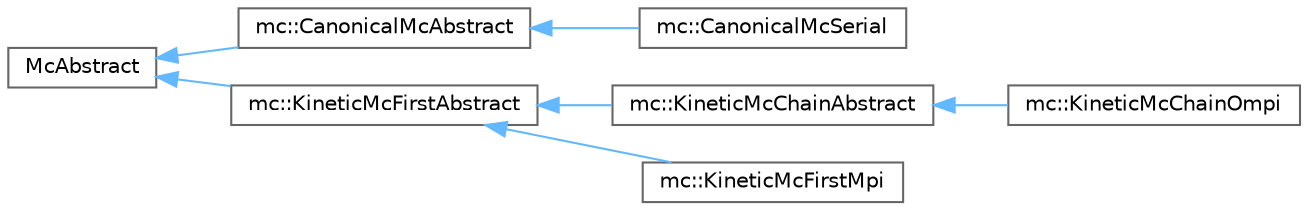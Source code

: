 digraph "Graphical Class Hierarchy"
{
 // LATEX_PDF_SIZE
  bgcolor="transparent";
  edge [fontname=Helvetica,fontsize=10,labelfontname=Helvetica,labelfontsize=10];
  node [fontname=Helvetica,fontsize=10,shape=box,height=0.2,width=0.4];
  rankdir="LR";
  Node0 [id="Node000000",label="McAbstract",height=0.2,width=0.4,color="grey40", fillcolor="white", style="filled",URL="$classMcAbstract.html",tooltip=" "];
  Node0 -> Node1 [id="edge1_Node000000_Node000001",dir="back",color="steelblue1",style="solid",tooltip=" "];
  Node1 [id="Node000001",label="mc::CanonicalMcAbstract",height=0.2,width=0.4,color="grey40", fillcolor="white", style="filled",URL="$classmc_1_1CanonicalMcAbstract.html",tooltip=" "];
  Node1 -> Node2 [id="edge2_Node000001_Node000002",dir="back",color="steelblue1",style="solid",tooltip=" "];
  Node2 [id="Node000002",label="mc::CanonicalMcSerial",height=0.2,width=0.4,color="grey40", fillcolor="white", style="filled",URL="$classmc_1_1CanonicalMcSerial.html",tooltip=" "];
  Node0 -> Node3 [id="edge3_Node000000_Node000003",dir="back",color="steelblue1",style="solid",tooltip=" "];
  Node3 [id="Node000003",label="mc::KineticMcFirstAbstract",height=0.2,width=0.4,color="grey40", fillcolor="white", style="filled",URL="$classmc_1_1KineticMcFirstAbstract.html",tooltip=" "];
  Node3 -> Node4 [id="edge4_Node000003_Node000004",dir="back",color="steelblue1",style="solid",tooltip=" "];
  Node4 [id="Node000004",label="mc::KineticMcChainAbstract",height=0.2,width=0.4,color="grey40", fillcolor="white", style="filled",URL="$classmc_1_1KineticMcChainAbstract.html",tooltip="Abstract class for Kinetic Monte Carlo Simulation."];
  Node4 -> Node5 [id="edge5_Node000004_Node000005",dir="back",color="steelblue1",style="solid",tooltip=" "];
  Node5 [id="Node000005",label="mc::KineticMcChainOmpi",height=0.2,width=0.4,color="grey40", fillcolor="white", style="filled",URL="$classmc_1_1KineticMcChainOmpi.html",tooltip=" "];
  Node3 -> Node6 [id="edge6_Node000003_Node000006",dir="back",color="steelblue1",style="solid",tooltip=" "];
  Node6 [id="Node000006",label="mc::KineticMcFirstMpi",height=0.2,width=0.4,color="grey40", fillcolor="white", style="filled",URL="$classmc_1_1KineticMcFirstMpi.html",tooltip=" "];
}
